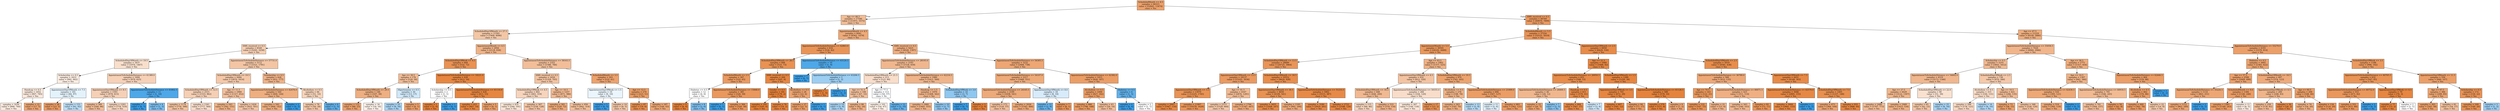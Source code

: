 digraph Tree {
node [shape=box, style="filled", color="black"] ;
0 [label="ScheduledMonth <= 4.5\nsamples = 66315\nvalue = [52841, 13474]\nclass = Yes", fillcolor="#eca16b"] ;
1 [label="Age <= 48.5\nsamples = 17546\nvalue = [11971, 5575]\nclass = Yes", fillcolor="#f1bc95"] ;
0 -> 1 [labeldistance=2.5, labelangle=45, headlabel="True"] ;
2 [label="ScheduledDayOfMonth <= 27.5\nsamples = 11505\nvalue = [7409, 4096]\nclass = Yes", fillcolor="#f3c7a6"] ;
1 -> 2 ;
3 [label="SMS_received <= 0.5\nsamples = 8549\nvalue = [5291, 3258]\nclass = Yes", fillcolor="#f5cfb3"] ;
2 -> 3 ;
4 [label="ScheduledDayOfMonth <= 19.5\nsamples = 3437\nvalue = [1970, 1467]\nclass = Yes", fillcolor="#f8dfcc"] ;
3 -> 4 ;
5 [label="Scholarship <= 0.5\nsamples = 1833\nvalue = [991, 842]\nclass = Yes", fillcolor="#fbece1"] ;
4 -> 5 ;
6 [label="Handcap <= 0.5\nsamples = 1652\nvalue = [907, 745]\nclass = Yes", fillcolor="#fae8dc"] ;
5 -> 6 ;
7 [label="samples = 1630\nvalue = [890, 740]\nclass = Yes", fillcolor="#fbeade"] ;
6 -> 7 ;
8 [label="samples = 22\nvalue = [17, 5]\nclass = Yes", fillcolor="#eda673"] ;
6 -> 8 ;
9 [label="AppointmentDayOfMonth <= 7.5\nsamples = 181\nvalue = [84, 97]\nclass = No", fillcolor="#e4f2fc"] ;
5 -> 9 ;
10 [label="samples = 28\nvalue = [23, 5]\nclass = Yes", fillcolor="#eb9c64"] ;
9 -> 10 ;
11 [label="samples = 153\nvalue = [61, 92]\nclass = No", fillcolor="#bcdef6"] ;
9 -> 11 ;
12 [label="AppointmentToScheduleDistance <= 61389.0\nsamples = 1604\nvalue = [979, 625]\nclass = Yes", fillcolor="#f6d1b7"] ;
4 -> 12 ;
13 [label="AppointmentDayOfMonth <= 8.5\nsamples = 1593\nvalue = [978, 615]\nclass = Yes", fillcolor="#f5d0b6"] ;
12 -> 13 ;
14 [label="samples = 300\nvalue = [204, 96]\nclass = Yes", fillcolor="#f1bc96"] ;
13 -> 14 ;
15 [label="samples = 1293\nvalue = [774, 519]\nclass = Yes", fillcolor="#f6d5be"] ;
13 -> 15 ;
16 [label="AppointmentToScheduleDistance <= 61802.5\nsamples = 11\nvalue = [1, 10]\nclass = No", fillcolor="#4da7e8"] ;
12 -> 16 ;
17 [label="samples = 7\nvalue = [0, 7]\nclass = No", fillcolor="#399de5"] ;
16 -> 17 ;
18 [label="samples = 4\nvalue = [1, 3]\nclass = No", fillcolor="#7bbeee"] ;
16 -> 18 ;
19 [label="AppointmentToScheduleDistance <= 57731.0\nsamples = 5112\nvalue = [3321, 1791]\nclass = Yes", fillcolor="#f3c5a4"] ;
3 -> 19 ;
20 [label="ScheduledDayOfMonth <= 19.5\nsamples = 4484\nvalue = [2870, 1614]\nclass = Yes", fillcolor="#f4c8a8"] ;
19 -> 20 ;
21 [label="ScheduledDayOfMonth <= 12.5\nsamples = 2515\nvalue = [1553, 962]\nclass = Yes", fillcolor="#f5cfb4"] ;
20 -> 21 ;
22 [label="samples = 1174\nvalue = [776, 398]\nclass = Yes", fillcolor="#f2c29f"] ;
21 -> 22 ;
23 [label="samples = 1341\nvalue = [777, 564]\nclass = Yes", fillcolor="#f8dcc9"] ;
21 -> 23 ;
24 [label="Age <= 11.5\nsamples = 1969\nvalue = [1317, 652]\nclass = Yes", fillcolor="#f2bf9b"] ;
20 -> 24 ;
25 [label="samples = 543\nvalue = [392, 151]\nclass = Yes", fillcolor="#efb285"] ;
24 -> 25 ;
26 [label="samples = 1426\nvalue = [925, 501]\nclass = Yes", fillcolor="#f3c5a4"] ;
24 -> 26 ;
27 [label="Scholarship <= 0.5\nsamples = 628\nvalue = [451, 177]\nclass = Yes", fillcolor="#efb287"] ;
19 -> 27 ;
28 [label="AppointmentToScheduleDistance <= 62476.0\nsamples = 544\nvalue = [400, 144]\nclass = Yes", fillcolor="#eeae80"] ;
27 -> 28 ;
29 [label="samples = 542\nvalue = [400, 142]\nclass = Yes", fillcolor="#eeae7f"] ;
28 -> 29 ;
30 [label="samples = 2\nvalue = [0, 2]\nclass = No", fillcolor="#399de5"] ;
28 -> 30 ;
31 [label="Alcoholism <= 0.5\nsamples = 84\nvalue = [51, 33]\nclass = Yes", fillcolor="#f6d3b9"] ;
27 -> 31 ;
32 [label="samples = 78\nvalue = [50, 28]\nclass = Yes", fillcolor="#f4c8a8"] ;
31 -> 32 ;
33 [label="samples = 6\nvalue = [1, 5]\nclass = No", fillcolor="#61b1ea"] ;
31 -> 33 ;
34 [label="AppointmentMonth <= 4.5\nsamples = 2956\nvalue = [2118, 838]\nclass = Yes", fillcolor="#efb387"] ;
2 -> 34 ;
35 [label="ScheduledDayOfWeek <= 4.5\nsamples = 604\nvalue = [532, 72]\nclass = Yes", fillcolor="#e99254"] ;
34 -> 35 ;
36 [label="Age <= 39.5\nsamples = 176\nvalue = [120, 56]\nclass = Yes", fillcolor="#f1bc95"] ;
35 -> 36 ;
37 [label="ScheduledDayOfMonth <= 29.5\nsamples = 146\nvalue = [107, 39]\nclass = Yes", fillcolor="#eeaf81"] ;
36 -> 37 ;
38 [label="samples = 112\nvalue = [89, 23]\nclass = Yes", fillcolor="#eca26c"] ;
37 -> 38 ;
39 [label="samples = 34\nvalue = [18, 16]\nclass = Yes", fillcolor="#fcf1e9"] ;
37 -> 39 ;
40 [label="Hipertension <= 0.5\nsamples = 30\nvalue = [13, 17]\nclass = No", fillcolor="#d0e8f9"] ;
36 -> 40 ;
41 [label="samples = 25\nvalue = [9, 16]\nclass = No", fillcolor="#a8d4f4"] ;
40 -> 41 ;
42 [label="samples = 5\nvalue = [4, 1]\nclass = Yes", fillcolor="#eca06a"] ;
40 -> 42 ;
43 [label="AppointmentToScheduleDistance <= 18221.0\nsamples = 428\nvalue = [412, 16]\nclass = Yes", fillcolor="#e68641"] ;
35 -> 43 ;
44 [label="Scholarship <= 0.5\nsamples = 2\nvalue = [1, 1]\nclass = Yes", fillcolor="#ffffff"] ;
43 -> 44 ;
45 [label="samples = 1\nvalue = [1, 0]\nclass = Yes", fillcolor="#e58139"] ;
44 -> 45 ;
46 [label="samples = 1\nvalue = [0, 1]\nclass = No", fillcolor="#399de5"] ;
44 -> 46 ;
47 [label="AppointmentToScheduleDistance <= 61116.0\nsamples = 426\nvalue = [411, 15]\nclass = Yes", fillcolor="#e68640"] ;
43 -> 47 ;
48 [label="samples = 421\nvalue = [407, 14]\nclass = Yes", fillcolor="#e68540"] ;
47 -> 48 ;
49 [label="samples = 5\nvalue = [4, 1]\nclass = Yes", fillcolor="#eca06a"] ;
47 -> 49 ;
50 [label="AppointmentToScheduleDistance <= 58163.5\nsamples = 2352\nvalue = [1586, 766]\nclass = Yes", fillcolor="#f2be99"] ;
34 -> 50 ;
51 [label="SMS_received <= 0.5\nsamples = 2059\nvalue = [1354, 705]\nclass = Yes", fillcolor="#f3c3a0"] ;
50 -> 51 ;
52 [label="ScheduledDayOfWeek <= 4.5\nsamples = 802\nvalue = [483, 319]\nclass = Yes", fillcolor="#f6d4bc"] ;
51 -> 52 ;
53 [label="samples = 435\nvalue = [244, 191]\nclass = Yes", fillcolor="#f9e4d4"] ;
52 -> 53 ;
54 [label="samples = 367\nvalue = [239, 128]\nclass = Yes", fillcolor="#f3c4a3"] ;
52 -> 54 ;
55 [label="Age <= 10.5\nsamples = 1257\nvalue = [871, 386]\nclass = Yes", fillcolor="#f1b991"] ;
51 -> 55 ;
56 [label="samples = 301\nvalue = [229, 72]\nclass = Yes", fillcolor="#eda977"] ;
55 -> 56 ;
57 [label="samples = 956\nvalue = [642, 314]\nclass = Yes", fillcolor="#f2bf9a"] ;
55 -> 57 ;
58 [label="ScheduledMonth <= 3.5\nsamples = 293\nvalue = [232, 61]\nclass = Yes", fillcolor="#eca26d"] ;
50 -> 58 ;
59 [label="AppointmentDayOfWeek <= 1.5\nsamples = 19\nvalue = [9, 10]\nclass = No", fillcolor="#ebf5fc"] ;
58 -> 59 ;
60 [label="samples = 5\nvalue = [0, 5]\nclass = No", fillcolor="#399de5"] ;
59 -> 60 ;
61 [label="samples = 14\nvalue = [9, 5]\nclass = Yes", fillcolor="#f3c7a7"] ;
59 -> 61 ;
62 [label="Age <= 12.5\nsamples = 274\nvalue = [223, 51]\nclass = Yes", fillcolor="#eb9e66"] ;
58 -> 62 ;
63 [label="samples = 87\nvalue = [79, 8]\nclass = Yes", fillcolor="#e88e4d"] ;
62 -> 63 ;
64 [label="samples = 187\nvalue = [144, 43]\nclass = Yes", fillcolor="#eda774"] ;
62 -> 64 ;
65 [label="AppointmentMonth <= 4.5\nsamples = 6041\nvalue = [4562, 1479]\nclass = Yes", fillcolor="#edaa79"] ;
1 -> 65 ;
66 [label="AppointmentToScheduleDistance <= 62863.0\nsamples = 616\nvalue = [534, 82]\nclass = Yes", fillcolor="#e99457"] ;
65 -> 66 ;
67 [label="ScheduledDayOfMonth <= 28.5\nsamples = 606\nvalue = [533, 73]\nclass = Yes", fillcolor="#e99254"] ;
66 -> 67 ;
68 [label="ScheduledMonth <= 2.5\nsamples = 397\nvalue = [332, 65]\nclass = Yes", fillcolor="#ea9a60"] ;
67 -> 68 ;
69 [label="Diabetes <= 0.5\nsamples = 12\nvalue = [6, 6]\nclass = Yes", fillcolor="#ffffff"] ;
68 -> 69 ;
70 [label="samples = 4\nvalue = [4, 0]\nclass = Yes", fillcolor="#e58139"] ;
69 -> 70 ;
71 [label="samples = 8\nvalue = [2, 6]\nclass = No", fillcolor="#7bbeee"] ;
69 -> 71 ;
72 [label="AppointmentToScheduleDistance <= 15848.0\nsamples = 385\nvalue = [326, 59]\nclass = Yes", fillcolor="#ea985d"] ;
68 -> 72 ;
73 [label="samples = 1\nvalue = [0, 1]\nclass = No", fillcolor="#399de5"] ;
72 -> 73 ;
74 [label="samples = 384\nvalue = [326, 58]\nclass = Yes", fillcolor="#ea975c"] ;
72 -> 74 ;
75 [label="SMS_received <= 0.5\nsamples = 209\nvalue = [201, 8]\nclass = Yes", fillcolor="#e68641"] ;
67 -> 75 ;
76 [label="Gender <= 0.5\nsamples = 181\nvalue = [179, 2]\nclass = Yes", fillcolor="#e5823b"] ;
75 -> 76 ;
77 [label="samples = 105\nvalue = [105, 0]\nclass = Yes", fillcolor="#e58139"] ;
76 -> 77 ;
78 [label="samples = 76\nvalue = [74, 2]\nclass = Yes", fillcolor="#e6843e"] ;
76 -> 78 ;
79 [label="Alcoholism <= 0.5\nsamples = 28\nvalue = [22, 6]\nclass = Yes", fillcolor="#eca36f"] ;
75 -> 79 ;
80 [label="samples = 27\nvalue = [22, 5]\nclass = Yes", fillcolor="#eb9e66"] ;
79 -> 80 ;
81 [label="samples = 1\nvalue = [0, 1]\nclass = No", fillcolor="#399de5"] ;
79 -> 81 ;
82 [label="AppointmentToScheduleDistance <= 63120.5\nsamples = 10\nvalue = [1, 9]\nclass = No", fillcolor="#4fa8e8"] ;
66 -> 82 ;
83 [label="samples = 7\nvalue = [0, 7]\nclass = No", fillcolor="#399de5"] ;
82 -> 83 ;
84 [label="AppointmentToScheduleDistance <= 63206.5\nsamples = 3\nvalue = [1, 2]\nclass = No", fillcolor="#9ccef2"] ;
82 -> 84 ;
85 [label="samples = 1\nvalue = [1, 0]\nclass = Yes", fillcolor="#e58139"] ;
84 -> 85 ;
86 [label="samples = 2\nvalue = [0, 2]\nclass = No", fillcolor="#399de5"] ;
84 -> 86 ;
87 [label="SMS_received <= 0.5\nsamples = 5425\nvalue = [4028, 1397]\nclass = Yes", fillcolor="#eead7e"] ;
65 -> 87 ;
88 [label="AppointmentToScheduleDistance <= 28193.0\nsamples = 2193\nvalue = [1534, 659]\nclass = Yes", fillcolor="#f0b78e"] ;
87 -> 88 ;
89 [label="ScheduledDayOfMonth <= 21.5\nsamples = 213\nvalue = [123, 90]\nclass = Yes", fillcolor="#f8ddca"] ;
88 -> 89 ;
90 [label="Age <= 51.5\nsamples = 100\nvalue = [67, 33]\nclass = Yes", fillcolor="#f2bf9b"] ;
89 -> 90 ;
91 [label="samples = 14\nvalue = [5, 9]\nclass = No", fillcolor="#a7d3f3"] ;
90 -> 91 ;
92 [label="samples = 86\nvalue = [62, 24]\nclass = Yes", fillcolor="#efb286"] ;
90 -> 92 ;
93 [label="Age <= 77.5\nsamples = 113\nvalue = [56, 57]\nclass = No", fillcolor="#fcfdff"] ;
89 -> 93 ;
94 [label="samples = 101\nvalue = [54, 47]\nclass = Yes", fillcolor="#fcefe5"] ;
93 -> 94 ;
95 [label="samples = 12\nvalue = [2, 10]\nclass = No", fillcolor="#61b1ea"] ;
93 -> 95 ;
96 [label="AppointmentToScheduleDistance <= 62216.5\nsamples = 1980\nvalue = [1411, 569]\nclass = Yes", fillcolor="#efb489"] ;
88 -> 96 ;
97 [label="Handcap <= 1.5\nsamples = 1970\nvalue = [1408, 562]\nclass = Yes", fillcolor="#efb388"] ;
96 -> 97 ;
98 [label="samples = 1960\nvalue = [1405, 555]\nclass = Yes", fillcolor="#efb387"] ;
97 -> 98 ;
99 [label="samples = 10\nvalue = [3, 7]\nclass = No", fillcolor="#8ec7f0"] ;
97 -> 99 ;
100 [label="ScheduledDayOfWeek <= 3.0\nsamples = 10\nvalue = [3, 7]\nclass = No", fillcolor="#8ec7f0"] ;
96 -> 100 ;
101 [label="samples = 7\nvalue = [0, 7]\nclass = No", fillcolor="#399de5"] ;
100 -> 101 ;
102 [label="samples = 3\nvalue = [3, 0]\nclass = Yes", fillcolor="#e58139"] ;
100 -> 102 ;
103 [label="AppointmentToScheduleDistance <= 54305.5\nsamples = 3232\nvalue = [2494, 738]\nclass = Yes", fillcolor="#eda674"] ;
87 -> 103 ;
104 [label="AppointmentToScheduleDistance <= 54107.0\nsamples = 2217\nvalue = [1666, 551]\nclass = Yes", fillcolor="#eeab7a"] ;
103 -> 104 ;
105 [label="AppointmentToScheduleDistance <= 24165.5\nsamples = 2199\nvalue = [1658, 541]\nclass = Yes", fillcolor="#edaa7a"] ;
104 -> 105 ;
106 [label="samples = 173\nvalue = [116, 57]\nclass = Yes", fillcolor="#f2bf9a"] ;
105 -> 106 ;
107 [label="samples = 2026\nvalue = [1542, 484]\nclass = Yes", fillcolor="#eda977"] ;
105 -> 107 ;
108 [label="AppointmentDayOfMonth <= 8.0\nsamples = 18\nvalue = [8, 10]\nclass = No", fillcolor="#d7ebfa"] ;
104 -> 108 ;
109 [label="samples = 11\nvalue = [2, 9]\nclass = No", fillcolor="#65b3eb"] ;
108 -> 109 ;
110 [label="samples = 7\nvalue = [6, 1]\nclass = Yes", fillcolor="#e9965a"] ;
108 -> 110 ;
111 [label="AppointmentToScheduleDistance <= 62382.0\nsamples = 1015\nvalue = [828, 187]\nclass = Yes", fillcolor="#eb9d66"] ;
103 -> 111 ;
112 [label="Alcoholism <= 0.5\nsamples = 1009\nvalue = [827, 182]\nclass = Yes", fillcolor="#eb9d65"] ;
111 -> 112 ;
113 [label="samples = 966\nvalue = [798, 168]\nclass = Yes", fillcolor="#ea9c63"] ;
112 -> 113 ;
114 [label="samples = 43\nvalue = [29, 14]\nclass = Yes", fillcolor="#f2be99"] ;
112 -> 114 ;
115 [label="Diabetes <= 0.5\nsamples = 6\nvalue = [1, 5]\nclass = No", fillcolor="#61b1ea"] ;
111 -> 115 ;
116 [label="samples = 4\nvalue = [0, 4]\nclass = No", fillcolor="#399de5"] ;
115 -> 116 ;
117 [label="samples = 2\nvalue = [1, 1]\nclass = Yes", fillcolor="#ffffff"] ;
115 -> 117 ;
118 [label="SMS_received <= 0.5\nsamples = 48769\nvalue = [40870, 7899]\nclass = Yes", fillcolor="#ea995f"] ;
0 -> 118 [labeldistance=2.5, labelangle=-45, headlabel="False"] ;
119 [label="ScheduledMonth <= 5.5\nsamples = 37550\nvalue = [32531, 5019]\nclass = Yes", fillcolor="#e99458"] ;
118 -> 119 ;
120 [label="AppointmentMonth <= 5.5\nsamples = 30591\nvalue = [26102, 4489]\nclass = Yes", fillcolor="#e9975b"] ;
119 -> 120 ;
121 [label="ScheduledDayOfMonth <= 13.5\nsamples = 28689\nvalue = [24725, 3964]\nclass = Yes", fillcolor="#e99559"] ;
120 -> 121 ;
122 [label="AppointmentDayOfMonth <= 13.5\nsamples = 18137\nvalue = [15101, 3036]\nclass = Yes", fillcolor="#ea9a61"] ;
121 -> 122 ;
123 [label="AppointmentDayOfMonth <= 3.5\nsamples = 13970\nvalue = [12225, 1745]\nclass = Yes", fillcolor="#e99355"] ;
122 -> 123 ;
124 [label="samples = 2063\nvalue = [1947, 116]\nclass = Yes", fillcolor="#e78945"] ;
123 -> 124 ;
125 [label="samples = 11907\nvalue = [10278, 1629]\nclass = Yes", fillcolor="#e99558"] ;
123 -> 125 ;
126 [label="Age <= 41.5\nsamples = 4167\nvalue = [2876, 1291]\nclass = Yes", fillcolor="#f1ba92"] ;
122 -> 126 ;
127 [label="samples = 2373\nvalue = [1529, 844]\nclass = Yes", fillcolor="#f3c7a6"] ;
126 -> 127 ;
128 [label="samples = 1794\nvalue = [1347, 447]\nclass = Yes", fillcolor="#eeab7b"] ;
126 -> 128 ;
129 [label="ScheduledDayOfMonth <= 18.5\nsamples = 10552\nvalue = [9624, 928]\nclass = Yes", fillcolor="#e88d4c"] ;
121 -> 129 ;
130 [label="AppointmentDayOfMonth <= 18.5\nsamples = 4650\nvalue = [4109, 541]\nclass = Yes", fillcolor="#e89253"] ;
129 -> 130 ;
131 [label="samples = 3455\nvalue = [3208, 247]\nclass = Yes", fillcolor="#e78b48"] ;
130 -> 131 ;
132 [label="samples = 1195\nvalue = [901, 294]\nclass = Yes", fillcolor="#edaa7a"] ;
130 -> 132 ;
133 [label="AppointmentToScheduleDistance <= 51233.5\nsamples = 5902\nvalue = [5515, 387]\nclass = Yes", fillcolor="#e78a47"] ;
129 -> 133 ;
134 [label="samples = 3180\nvalue = [2919, 261]\nclass = Yes", fillcolor="#e78c4b"] ;
133 -> 134 ;
135 [label="samples = 2722\nvalue = [2596, 126]\nclass = Yes", fillcolor="#e68743"] ;
133 -> 135 ;
136 [label="Age <= 43.5\nsamples = 1902\nvalue = [1377, 525]\nclass = Yes", fillcolor="#efb184"] ;
120 -> 136 ;
137 [label="AppointmentDayOfMonth <= 4.5\nsamples = 932\nvalue = [612, 320]\nclass = Yes", fillcolor="#f3c3a1"] ;
136 -> 137 ;
138 [label="ScheduledDayOfMonth <= 16.5\nsamples = 648\nvalue = [448, 200]\nclass = Yes", fillcolor="#f1b991"] ;
137 -> 138 ;
139 [label="samples = 115\nvalue = [69, 46]\nclass = Yes", fillcolor="#f6d5bd"] ;
138 -> 139 ;
140 [label="samples = 533\nvalue = [379, 154]\nclass = Yes", fillcolor="#f0b489"] ;
138 -> 140 ;
141 [label="AppointmentToScheduleDistance <= 59355.0\nsamples = 284\nvalue = [164, 120]\nclass = Yes", fillcolor="#f8ddca"] ;
137 -> 141 ;
142 [label="samples = 267\nvalue = [149, 118]\nclass = Yes", fillcolor="#fae5d6"] ;
141 -> 142 ;
143 [label="samples = 17\nvalue = [15, 2]\nclass = Yes", fillcolor="#e89253"] ;
141 -> 143 ;
144 [label="ScheduledDayOfMonth <= 19.5\nsamples = 970\nvalue = [765, 205]\nclass = Yes", fillcolor="#eca36e"] ;
136 -> 144 ;
145 [label="Alcoholism <= 0.5\nsamples = 276\nvalue = [198, 78]\nclass = Yes", fillcolor="#efb387"] ;
144 -> 145 ;
146 [label="samples = 263\nvalue = [193, 70]\nclass = Yes", fillcolor="#eeaf81"] ;
145 -> 146 ;
147 [label="samples = 13\nvalue = [5, 8]\nclass = No", fillcolor="#b5daf5"] ;
145 -> 147 ;
148 [label="AppointmentToScheduleDistance <= 21009.0\nsamples = 694\nvalue = [567, 127]\nclass = Yes", fillcolor="#eb9d65"] ;
144 -> 148 ;
149 [label="samples = 11\nvalue = [5, 6]\nclass = No", fillcolor="#deeffb"] ;
148 -> 149 ;
150 [label="samples = 683\nvalue = [562, 121]\nclass = Yes", fillcolor="#eb9c64"] ;
148 -> 150 ;
151 [label="AppointmentDayOfMonth <= 2.5\nsamples = 6959\nvalue = [6429, 530]\nclass = Yes", fillcolor="#e78b49"] ;
119 -> 151 ;
152 [label="Age <= 21.5\nsamples = 1940\nvalue = [1848, 92]\nclass = Yes", fillcolor="#e68743"] ;
151 -> 152 ;
153 [label="AppointmentToScheduleDistance <= 26950.5\nsamples = 651\nvalue = [598, 53]\nclass = Yes", fillcolor="#e78c4b"] ;
152 -> 153 ;
154 [label="AppointmentToScheduleDistance <= 26400.5\nsamples = 40\nvalue = [28, 12]\nclass = Yes", fillcolor="#f0b78e"] ;
153 -> 154 ;
155 [label="samples = 33\nvalue = [26, 7]\nclass = Yes", fillcolor="#eca36e"] ;
154 -> 155 ;
156 [label="samples = 7\nvalue = [2, 5]\nclass = No", fillcolor="#88c4ef"] ;
154 -> 156 ;
157 [label="Handcap <= 0.5\nsamples = 611\nvalue = [570, 41]\nclass = Yes", fillcolor="#e78a47"] ;
153 -> 157 ;
158 [label="samples = 604\nvalue = [567, 37]\nclass = Yes", fillcolor="#e78946"] ;
157 -> 158 ;
159 [label="samples = 7\nvalue = [3, 4]\nclass = No", fillcolor="#cee6f8"] ;
157 -> 159 ;
160 [label="ScheduledDayOfMonth <= 1.5\nsamples = 1289\nvalue = [1250, 39]\nclass = Yes", fillcolor="#e6853f"] ;
152 -> 160 ;
161 [label="AppointmentDayOfWeek <= 3.5\nsamples = 701\nvalue = [672, 29]\nclass = Yes", fillcolor="#e68642"] ;
160 -> 161 ;
162 [label="samples = 607\nvalue = [595, 12]\nclass = Yes", fillcolor="#e6843d"] ;
161 -> 162 ;
163 [label="samples = 94\nvalue = [77, 17]\nclass = Yes", fillcolor="#eb9d65"] ;
161 -> 163 ;
164 [label="AppointmentToScheduleDistance <= 61126.5\nsamples = 588\nvalue = [578, 10]\nclass = Yes", fillcolor="#e5833c"] ;
160 -> 164 ;
165 [label="samples = 579\nvalue = [571, 8]\nclass = Yes", fillcolor="#e5833c"] ;
164 -> 165 ;
166 [label="samples = 9\nvalue = [7, 2]\nclass = Yes", fillcolor="#eca572"] ;
164 -> 166 ;
167 [label="ScheduledDayOfMonth <= 2.5\nsamples = 5019\nvalue = [4581, 438]\nclass = Yes", fillcolor="#e78d4c"] ;
151 -> 167 ;
168 [label="AppointmentToScheduleDistance <= 36789.0\nsamples = 568\nvalue = [433, 135]\nclass = Yes", fillcolor="#eda877"] ;
167 -> 168 ;
169 [label="Age <= 70.5\nsamples = 143\nvalue = [122, 21]\nclass = Yes", fillcolor="#e9975b"] ;
168 -> 169 ;
170 [label="samples = 122\nvalue = [107, 15]\nclass = Yes", fillcolor="#e99355"] ;
169 -> 170 ;
171 [label="samples = 21\nvalue = [15, 6]\nclass = Yes", fillcolor="#efb388"] ;
169 -> 171 ;
172 [label="AppointmentToScheduleDistance <= 60071.5\nsamples = 425\nvalue = [311, 114]\nclass = Yes", fillcolor="#efaf82"] ;
168 -> 172 ;
173 [label="samples = 343\nvalue = [240, 103]\nclass = Yes", fillcolor="#f0b78e"] ;
172 -> 173 ;
174 [label="samples = 82\nvalue = [71, 11]\nclass = Yes", fillcolor="#e99558"] ;
172 -> 174 ;
175 [label="AppointmentDayOfMonth <= 7.5\nsamples = 4451\nvalue = [4148, 303]\nclass = Yes", fillcolor="#e78a47"] ;
167 -> 175 ;
176 [label="AppointmentToScheduleDistance <= 62570.0\nsamples = 3046\nvalue = [2891, 155]\nclass = Yes", fillcolor="#e68844"] ;
175 -> 176 ;
177 [label="samples = 3044\nvalue = [2891, 153]\nclass = Yes", fillcolor="#e68843"] ;
176 -> 177 ;
178 [label="samples = 2\nvalue = [0, 2]\nclass = No", fillcolor="#399de5"] ;
176 -> 178 ;
179 [label="ScheduledDayOfMonth <= 7.5\nsamples = 1405\nvalue = [1257, 148]\nclass = Yes", fillcolor="#e89050"] ;
175 -> 179 ;
180 [label="samples = 473\nvalue = [369, 104]\nclass = Yes", fillcolor="#eca571"] ;
179 -> 180 ;
181 [label="samples = 932\nvalue = [888, 44]\nclass = Yes", fillcolor="#e68743"] ;
179 -> 181 ;
182 [label="Age <= 47.5\nsamples = 11219\nvalue = [8339, 2880]\nclass = Yes", fillcolor="#eead7d"] ;
118 -> 182 ;
183 [label="AppointmentToScheduleDistance <= 55056.5\nsamples = 7026\nvalue = [4960, 2066]\nclass = Yes", fillcolor="#f0b58b"] ;
182 -> 183 ;
184 [label="Scholarship <= 0.5\nsamples = 5255\nvalue = [3643, 1612]\nclass = Yes", fillcolor="#f1b991"] ;
183 -> 184 ;
185 [label="AppointmentToScheduleDistance <= 54602.0\nsamples = 4519\nvalue = [3173, 1346]\nclass = Yes", fillcolor="#f0b68d"] ;
184 -> 185 ;
186 [label="Age <= 27.5\nsamples = 4429\nvalue = [3122, 1307]\nclass = Yes", fillcolor="#f0b68c"] ;
185 -> 186 ;
187 [label="samples = 2480\nvalue = [1707, 773]\nclass = Yes", fillcolor="#f1ba93"] ;
186 -> 187 ;
188 [label="samples = 1949\nvalue = [1415, 534]\nclass = Yes", fillcolor="#efb184"] ;
186 -> 188 ;
189 [label="ScheduledDayOfMonth <= 22.0\nsamples = 90\nvalue = [51, 39]\nclass = Yes", fillcolor="#f9e1d0"] ;
185 -> 189 ;
190 [label="samples = 65\nvalue = [42, 23]\nclass = Yes", fillcolor="#f3c6a5"] ;
189 -> 190 ;
191 [label="samples = 25\nvalue = [9, 16]\nclass = No", fillcolor="#a8d4f4"] ;
189 -> 191 ;
192 [label="ScheduledDayOfWeek <= 2.5\nsamples = 736\nvalue = [470, 266]\nclass = Yes", fillcolor="#f4c8a9"] ;
184 -> 192 ;
193 [label="Alcoholism <= 0.5\nsamples = 315\nvalue = [184, 131]\nclass = Yes", fillcolor="#f8dbc6"] ;
192 -> 193 ;
194 [label="samples = 299\nvalue = [178, 121]\nclass = Yes", fillcolor="#f7d7c0"] ;
193 -> 194 ;
195 [label="samples = 16\nvalue = [6, 10]\nclass = No", fillcolor="#b0d8f5"] ;
193 -> 195 ;
196 [label="Age <= 10.5\nsamples = 421\nvalue = [286, 135]\nclass = Yes", fillcolor="#f1bc96"] ;
192 -> 196 ;
197 [label="samples = 73\nvalue = [58, 15]\nclass = Yes", fillcolor="#eca26c"] ;
196 -> 197 ;
198 [label="samples = 348\nvalue = [228, 120]\nclass = Yes", fillcolor="#f3c3a1"] ;
196 -> 198 ;
199 [label="Age <= 36.5\nsamples = 1771\nvalue = [1317, 454]\nclass = Yes", fillcolor="#eeac7d"] ;
183 -> 199 ;
200 [label="Age <= 14.5\nsamples = 1307\nvalue = [941, 366]\nclass = Yes", fillcolor="#efb286"] ;
199 -> 200 ;
201 [label="AppointmentToScheduleDistance <= 62430.5\nsamples = 516\nvalue = [395, 121]\nclass = Yes", fillcolor="#eda876"] ;
200 -> 201 ;
202 [label="samples = 514\nvalue = [395, 119]\nclass = Yes", fillcolor="#eda775"] ;
201 -> 202 ;
203 [label="samples = 2\nvalue = [0, 2]\nclass = No", fillcolor="#399de5"] ;
201 -> 203 ;
204 [label="AppointmentToScheduleDistance <= 60918.5\nsamples = 791\nvalue = [546, 245]\nclass = Yes", fillcolor="#f1ba92"] ;
200 -> 204 ;
205 [label="samples = 741\nvalue = [504, 237]\nclass = Yes", fillcolor="#f1bc96"] ;
204 -> 205 ;
206 [label="samples = 50\nvalue = [42, 8]\nclass = Yes", fillcolor="#ea995f"] ;
204 -> 206 ;
207 [label="AppointmentToScheduleDistance <= 62446.5\nsamples = 464\nvalue = [376, 88]\nclass = Yes", fillcolor="#eb9e67"] ;
199 -> 207 ;
208 [label="Alcoholism <= 0.5\nsamples = 462\nvalue = [376, 86]\nclass = Yes", fillcolor="#eb9e66"] ;
207 -> 208 ;
209 [label="samples = 440\nvalue = [362, 78]\nclass = Yes", fillcolor="#eb9c64"] ;
208 -> 209 ;
210 [label="samples = 22\nvalue = [14, 8]\nclass = Yes", fillcolor="#f4c9aa"] ;
208 -> 210 ;
211 [label="samples = 2\nvalue = [0, 2]\nclass = No", fillcolor="#399de5"] ;
207 -> 211 ;
212 [label="AppointmentToScheduleDistance <= 55279.0\nsamples = 4193\nvalue = [3379, 814]\nclass = Yes", fillcolor="#eb9f69"] ;
182 -> 212 ;
213 [label="Diabetes <= 0.5\nsamples = 3005\nvalue = [2383, 622]\nclass = Yes", fillcolor="#eca26d"] ;
212 -> 213 ;
214 [label="Age <= 57.5\nsamples = 2508\nvalue = [2009, 499]\nclass = Yes", fillcolor="#eba06a"] ;
213 -> 214 ;
215 [label="AppointmentToScheduleDistance <= 55224.5\nsamples = 1114\nvalue = [863, 251]\nclass = Yes", fillcolor="#eda673"] ;
214 -> 215 ;
216 [label="samples = 1112\nvalue = [863, 249]\nclass = Yes", fillcolor="#eda572"] ;
215 -> 216 ;
217 [label="samples = 2\nvalue = [0, 2]\nclass = No", fillcolor="#399de5"] ;
215 -> 217 ;
218 [label="ScheduledMonth <= 9.0\nsamples = 1394\nvalue = [1146, 248]\nclass = Yes", fillcolor="#eb9c64"] ;
214 -> 218 ;
219 [label="samples = 1383\nvalue = [1140, 243]\nclass = Yes", fillcolor="#eb9c63"] ;
218 -> 219 ;
220 [label="samples = 11\nvalue = [6, 5]\nclass = Yes", fillcolor="#fbeade"] ;
218 -> 220 ;
221 [label="ScheduledDayOfMonth <= 18.5\nsamples = 497\nvalue = [374, 123]\nclass = Yes", fillcolor="#eeaa7a"] ;
213 -> 221 ;
222 [label="AppointmentDayOfWeek <= 4.5\nsamples = 289\nvalue = [206, 83]\nclass = Yes", fillcolor="#efb489"] ;
221 -> 222 ;
223 [label="samples = 259\nvalue = [178, 81]\nclass = Yes", fillcolor="#f1ba93"] ;
222 -> 223 ;
224 [label="samples = 30\nvalue = [28, 2]\nclass = Yes", fillcolor="#e78a47"] ;
222 -> 224 ;
225 [label="Age <= 60.5\nsamples = 208\nvalue = [168, 40]\nclass = Yes", fillcolor="#eb9f68"] ;
221 -> 225 ;
226 [label="samples = 74\nvalue = [54, 20]\nclass = Yes", fillcolor="#efb082"] ;
225 -> 226 ;
227 [label="samples = 134\nvalue = [114, 20]\nclass = Yes", fillcolor="#ea975c"] ;
225 -> 227 ;
228 [label="ScheduledDayOfWeek <= 3.5\nsamples = 1188\nvalue = [996, 192]\nclass = Yes", fillcolor="#ea995f"] ;
212 -> 228 ;
229 [label="AppointmentToScheduleDistance <= 60765.5\nsamples = 632\nvalue = [547, 85]\nclass = Yes", fillcolor="#e99558"] ;
228 -> 229 ;
230 [label="AppointmentToScheduleDistance <= 60752.0\nsamples = 553\nvalue = [471, 82]\nclass = Yes", fillcolor="#ea975b"] ;
229 -> 230 ;
231 [label="samples = 551\nvalue = [471, 80]\nclass = Yes", fillcolor="#e9965b"] ;
230 -> 231 ;
232 [label="samples = 2\nvalue = [0, 2]\nclass = No", fillcolor="#399de5"] ;
230 -> 232 ;
233 [label="AppointmentDayOfWeek <= 4.5\nsamples = 79\nvalue = [76, 3]\nclass = Yes", fillcolor="#e68641"] ;
229 -> 233 ;
234 [label="samples = 77\nvalue = [75, 2]\nclass = Yes", fillcolor="#e6843e"] ;
233 -> 234 ;
235 [label="samples = 2\nvalue = [1, 1]\nclass = Yes", fillcolor="#ffffff"] ;
233 -> 235 ;
236 [label="AppointmentDayOfMonth <= 11.5\nsamples = 556\nvalue = [449, 107]\nclass = Yes", fillcolor="#eb9f68"] ;
228 -> 236 ;
237 [label="Age <= 67.5\nsamples = 384\nvalue = [299, 85]\nclass = Yes", fillcolor="#eca571"] ;
236 -> 237 ;
238 [label="samples = 303\nvalue = [245, 58]\nclass = Yes", fillcolor="#eb9f68"] ;
237 -> 238 ;
239 [label="samples = 81\nvalue = [54, 27]\nclass = Yes", fillcolor="#f2c09c"] ;
237 -> 239 ;
240 [label="Scholarship <= 0.5\nsamples = 172\nvalue = [150, 22]\nclass = Yes", fillcolor="#e99356"] ;
236 -> 240 ;
241 [label="samples = 169\nvalue = [149, 20]\nclass = Yes", fillcolor="#e89254"] ;
240 -> 241 ;
242 [label="samples = 3\nvalue = [1, 2]\nclass = No", fillcolor="#9ccef2"] ;
240 -> 242 ;
}